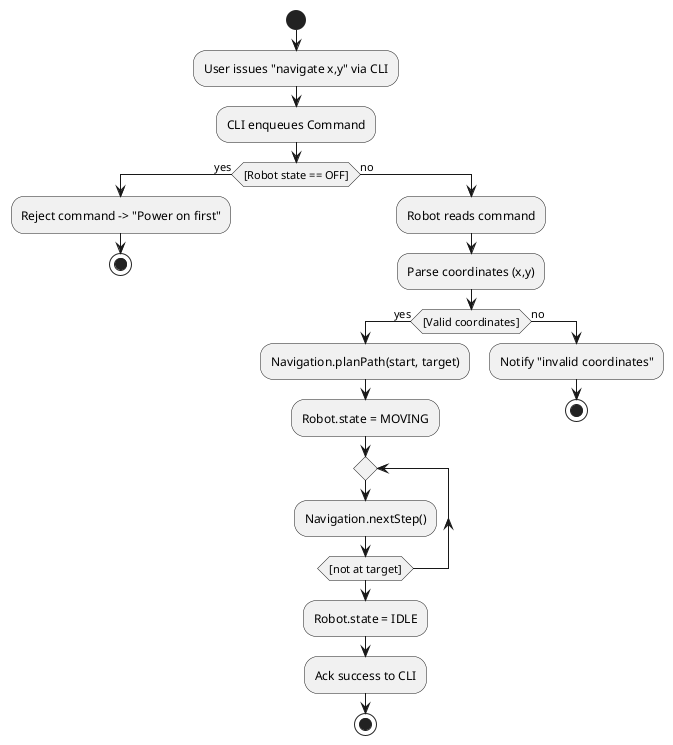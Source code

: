 @startuml
start
:User issues "navigate x,y" via CLI;
:CLI enqueues Command;
if ([Robot state == OFF]) then (yes)
  :Reject command -> "Power on first";
  stop
else (no)
  :Robot reads command;
  :Parse coordinates (x,y);
  if ([Valid coordinates]) then (yes)
    :Navigation.planPath(start, target);
    :Robot.state = MOVING;
    repeat
      :Navigation.nextStep();
    repeat while ([not at target])
    :Robot.state = IDLE;
    :Ack success to CLI;
    stop
  else (no)
    :Notify "invalid coordinates";
    stop
  endif
endif
@enduml